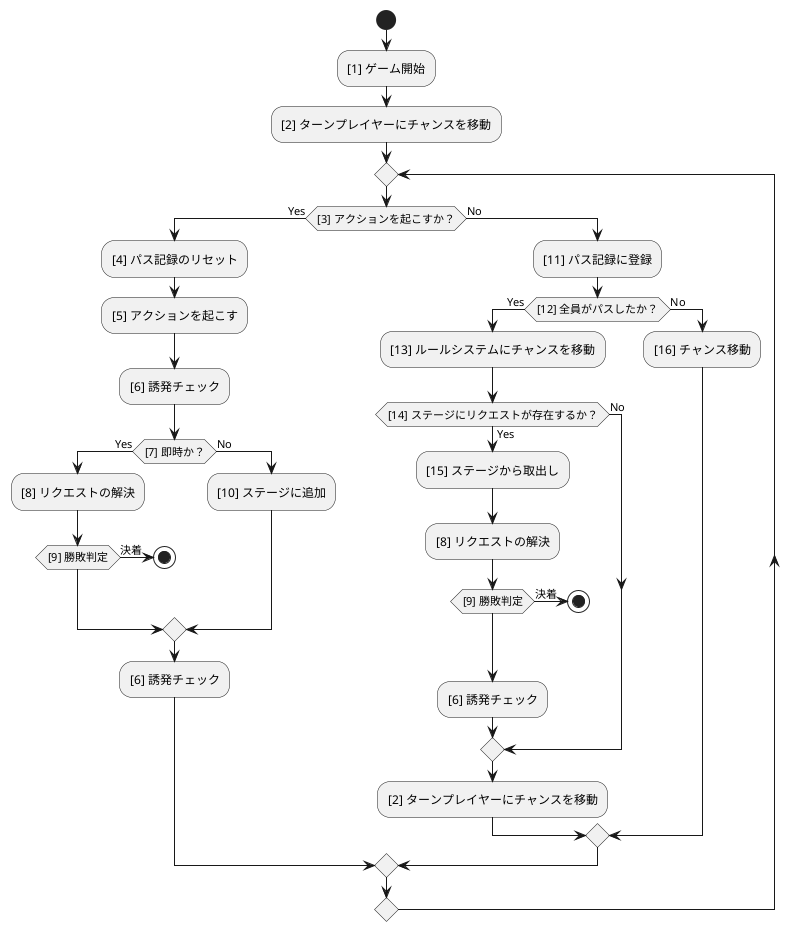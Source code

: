 @startuml
start
:[1] ゲーム開始;
:[2] ターンプレイヤーにチャンスを移動;
repeat
if ([3] アクションを起こすか？) then (Yes)
    :[4] パス記録のリセット;
    :[5] アクションを起こす;
    :[6] 誘発チェック;
    if ([7] 即時か？) then (Yes)
        :[8] リクエストの解決;
        if ([9] 勝敗判定) then (決着)
            stop
        endif
    else (No)
        :[10] ステージに追加;
    endif
    :[6] 誘発チェック;
else (No)
    :[11] パス記録に登録;
    if ([12] 全員がパスしたか？) then (Yes)
        :[13] ルールシステムにチャンスを移動;
        if ([14] ステージにリクエストが存在するか？) then (Yes)
            :[15] ステージから取出し;
            :[8] リクエストの解決;
            if ([9] 勝敗判定) then (決着)
                stop
            endif
            :[6] 誘発チェック;
        else (No)
        endif
        :[2] ターンプレイヤーにチャンスを移動;
    else (No)
        :[16] チャンス移動;
    endif
endif
repeat while()
@enduml